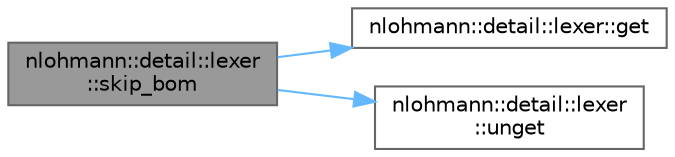 digraph "nlohmann::detail::lexer::skip_bom"
{
 // LATEX_PDF_SIZE
  bgcolor="transparent";
  edge [fontname=Helvetica,fontsize=10,labelfontname=Helvetica,labelfontsize=10];
  node [fontname=Helvetica,fontsize=10,shape=box,height=0.2,width=0.4];
  rankdir="LR";
  Node1 [id="Node000001",label="nlohmann::detail::lexer\l::skip_bom",height=0.2,width=0.4,color="gray40", fillcolor="grey60", style="filled", fontcolor="black",tooltip="skip the UTF-8 byte order mark"];
  Node1 -> Node2 [id="edge1_Node000001_Node000002",color="steelblue1",style="solid",tooltip=" "];
  Node2 [id="Node000002",label="nlohmann::detail::lexer::get",height=0.2,width=0.4,color="grey40", fillcolor="white", style="filled",URL="$classnlohmann_1_1detail_1_1lexer.html#a9cd3e4cf04d19be521beb8868c1a2fc9",tooltip=" "];
  Node1 -> Node3 [id="edge2_Node000001_Node000003",color="steelblue1",style="solid",tooltip=" "];
  Node3 [id="Node000003",label="nlohmann::detail::lexer\l::unget",height=0.2,width=0.4,color="grey40", fillcolor="white", style="filled",URL="$classnlohmann_1_1detail_1_1lexer.html#ab5811afe1c3efb0b769f7733b8373c6f",tooltip="unget current character (read it again on next get)"];
}
